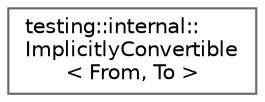 digraph "Gráfico de jerarquía de clases"
{
 // LATEX_PDF_SIZE
  bgcolor="transparent";
  edge [fontname=Helvetica,fontsize=10,labelfontname=Helvetica,labelfontsize=10];
  node [fontname=Helvetica,fontsize=10,shape=box,height=0.2,width=0.4];
  rankdir="LR";
  Node0 [id="Node000000",label="testing::internal::\lImplicitlyConvertible\l\< From, To \>",height=0.2,width=0.4,color="grey40", fillcolor="white", style="filled",URL="$classtesting_1_1internal_1_1_implicitly_convertible.html",tooltip=" "];
}
